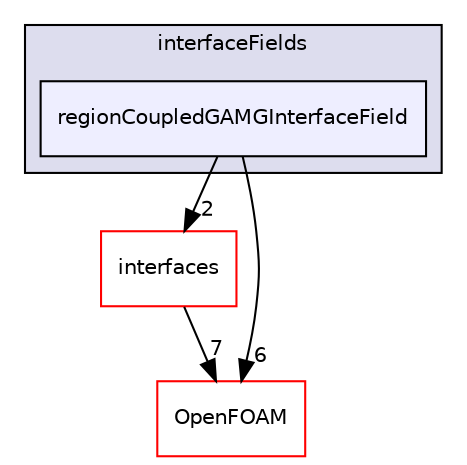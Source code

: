 digraph "src/meshTools/regionCoupled/GAMG/interfaceFields/regionCoupledGAMGInterfaceField" {
  bgcolor=transparent;
  compound=true
  node [ fontsize="10", fontname="Helvetica"];
  edge [ labelfontsize="10", labelfontname="Helvetica"];
  subgraph clusterdir_cb576ead452c7bf69ca750cbec5dc55a {
    graph [ bgcolor="#ddddee", pencolor="black", label="interfaceFields" fontname="Helvetica", fontsize="10", URL="dir_cb576ead452c7bf69ca750cbec5dc55a.html"]
  dir_04a3155125944cdd918fa940142209f4 [shape=box, label="regionCoupledGAMGInterfaceField", style="filled", fillcolor="#eeeeff", pencolor="black", URL="dir_04a3155125944cdd918fa940142209f4.html"];
  }
  dir_73142d410deca39aa3bfc480a661fca1 [shape=box label="interfaces" color="red" URL="dir_73142d410deca39aa3bfc480a661fca1.html"];
  dir_c5473ff19b20e6ec4dfe5c310b3778a8 [shape=box label="OpenFOAM" color="red" URL="dir_c5473ff19b20e6ec4dfe5c310b3778a8.html"];
  dir_73142d410deca39aa3bfc480a661fca1->dir_c5473ff19b20e6ec4dfe5c310b3778a8 [headlabel="7", labeldistance=1.5 headhref="dir_001797_001888.html"];
  dir_04a3155125944cdd918fa940142209f4->dir_73142d410deca39aa3bfc480a661fca1 [headlabel="2", labeldistance=1.5 headhref="dir_001796_001797.html"];
  dir_04a3155125944cdd918fa940142209f4->dir_c5473ff19b20e6ec4dfe5c310b3778a8 [headlabel="6", labeldistance=1.5 headhref="dir_001796_001888.html"];
}
